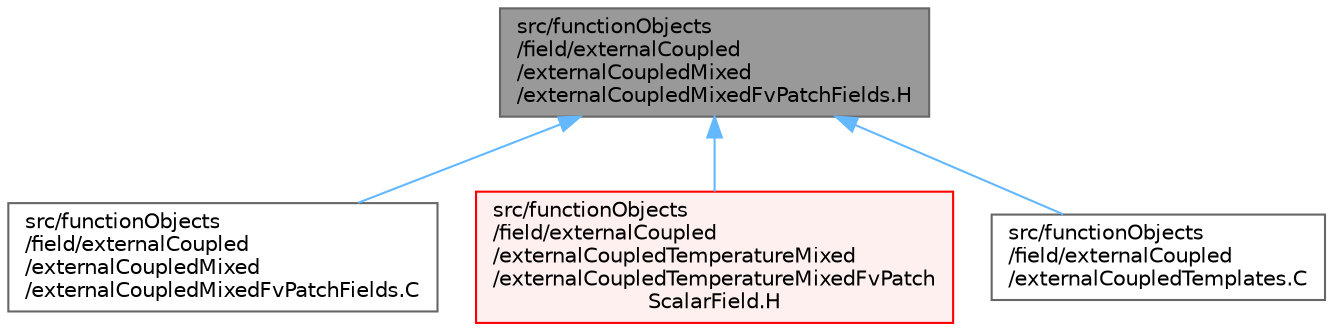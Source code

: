 digraph "src/functionObjects/field/externalCoupled/externalCoupledMixed/externalCoupledMixedFvPatchFields.H"
{
 // LATEX_PDF_SIZE
  bgcolor="transparent";
  edge [fontname=Helvetica,fontsize=10,labelfontname=Helvetica,labelfontsize=10];
  node [fontname=Helvetica,fontsize=10,shape=box,height=0.2,width=0.4];
  Node1 [id="Node000001",label="src/functionObjects\l/field/externalCoupled\l/externalCoupledMixed\l/externalCoupledMixedFvPatchFields.H",height=0.2,width=0.4,color="gray40", fillcolor="grey60", style="filled", fontcolor="black",tooltip=" "];
  Node1 -> Node2 [id="edge1_Node000001_Node000002",dir="back",color="steelblue1",style="solid",tooltip=" "];
  Node2 [id="Node000002",label="src/functionObjects\l/field/externalCoupled\l/externalCoupledMixed\l/externalCoupledMixedFvPatchFields.C",height=0.2,width=0.4,color="grey40", fillcolor="white", style="filled",URL="$externalCoupledMixedFvPatchFields_8C.html",tooltip=" "];
  Node1 -> Node3 [id="edge2_Node000001_Node000003",dir="back",color="steelblue1",style="solid",tooltip=" "];
  Node3 [id="Node000003",label="src/functionObjects\l/field/externalCoupled\l/externalCoupledTemperatureMixed\l/externalCoupledTemperatureMixedFvPatch\lScalarField.H",height=0.2,width=0.4,color="red", fillcolor="#FFF0F0", style="filled",URL="$externalCoupledTemperatureMixedFvPatchScalarField_8H.html",tooltip=" "];
  Node1 -> Node5 [id="edge3_Node000001_Node000005",dir="back",color="steelblue1",style="solid",tooltip=" "];
  Node5 [id="Node000005",label="src/functionObjects\l/field/externalCoupled\l/externalCoupledTemplates.C",height=0.2,width=0.4,color="grey40", fillcolor="white", style="filled",URL="$externalCoupledTemplates_8C.html",tooltip=" "];
}
